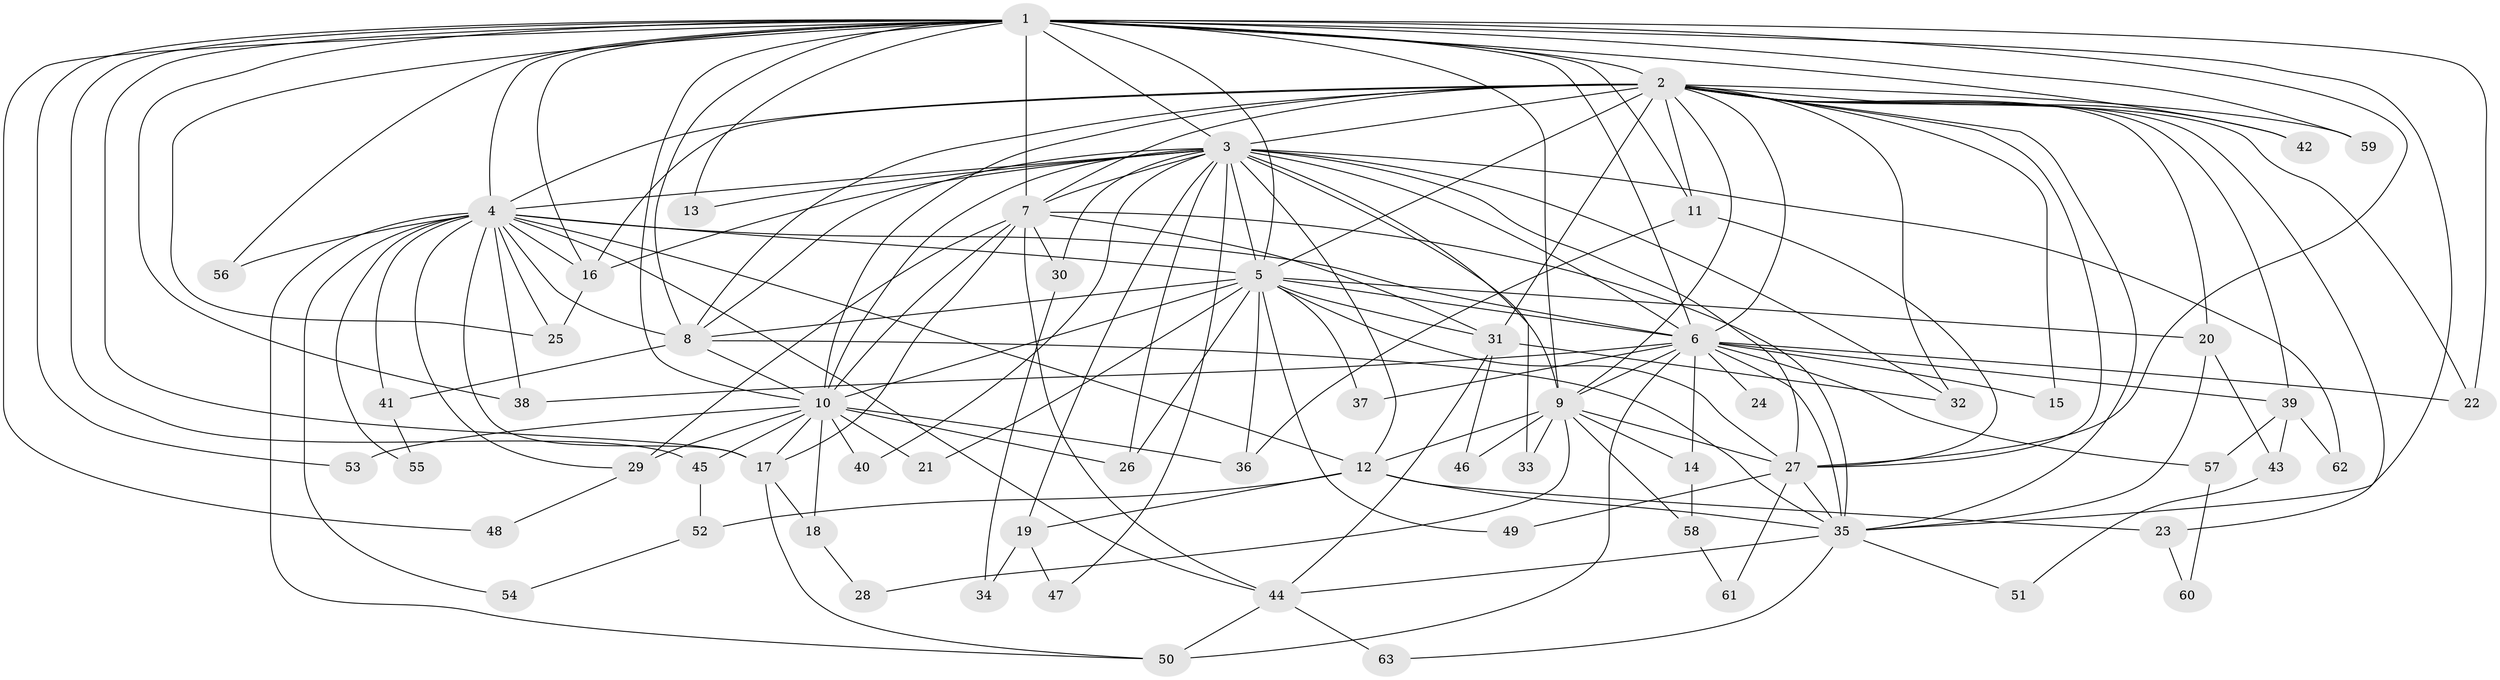 // original degree distribution, {21: 0.008, 30: 0.008, 23: 0.008, 16: 0.016, 24: 0.016, 22: 0.024, 4: 0.08, 3: 0.248, 2: 0.496, 8: 0.016, 5: 0.048, 7: 0.024, 6: 0.008}
// Generated by graph-tools (version 1.1) at 2025/49/03/04/25 22:49:46]
// undirected, 63 vertices, 165 edges
graph export_dot {
  node [color=gray90,style=filled];
  1;
  2;
  3;
  4;
  5;
  6;
  7;
  8;
  9;
  10;
  11;
  12;
  13;
  14;
  15;
  16;
  17;
  18;
  19;
  20;
  21;
  22;
  23;
  24;
  25;
  26;
  27;
  28;
  29;
  30;
  31;
  32;
  33;
  34;
  35;
  36;
  37;
  38;
  39;
  40;
  41;
  42;
  43;
  44;
  45;
  46;
  47;
  48;
  49;
  50;
  51;
  52;
  53;
  54;
  55;
  56;
  57;
  58;
  59;
  60;
  61;
  62;
  63;
  1 -- 2 [weight=4.0];
  1 -- 3 [weight=4.0];
  1 -- 4 [weight=2.0];
  1 -- 5 [weight=4.0];
  1 -- 6 [weight=2.0];
  1 -- 7 [weight=11.0];
  1 -- 8 [weight=1.0];
  1 -- 9 [weight=1.0];
  1 -- 10 [weight=1.0];
  1 -- 11 [weight=1.0];
  1 -- 13 [weight=3.0];
  1 -- 16 [weight=1.0];
  1 -- 17 [weight=1.0];
  1 -- 22 [weight=1.0];
  1 -- 25 [weight=1.0];
  1 -- 27 [weight=1.0];
  1 -- 35 [weight=1.0];
  1 -- 38 [weight=1.0];
  1 -- 42 [weight=1.0];
  1 -- 45 [weight=1.0];
  1 -- 48 [weight=1.0];
  1 -- 53 [weight=1.0];
  1 -- 56 [weight=1.0];
  1 -- 59 [weight=1.0];
  2 -- 3 [weight=4.0];
  2 -- 4 [weight=2.0];
  2 -- 5 [weight=4.0];
  2 -- 6 [weight=2.0];
  2 -- 7 [weight=1.0];
  2 -- 8 [weight=9.0];
  2 -- 9 [weight=1.0];
  2 -- 10 [weight=1.0];
  2 -- 11 [weight=1.0];
  2 -- 15 [weight=2.0];
  2 -- 16 [weight=1.0];
  2 -- 20 [weight=1.0];
  2 -- 22 [weight=1.0];
  2 -- 23 [weight=1.0];
  2 -- 27 [weight=1.0];
  2 -- 31 [weight=1.0];
  2 -- 32 [weight=1.0];
  2 -- 35 [weight=1.0];
  2 -- 39 [weight=1.0];
  2 -- 42 [weight=2.0];
  2 -- 59 [weight=1.0];
  3 -- 4 [weight=3.0];
  3 -- 5 [weight=4.0];
  3 -- 6 [weight=3.0];
  3 -- 7 [weight=1.0];
  3 -- 8 [weight=1.0];
  3 -- 9 [weight=1.0];
  3 -- 10 [weight=1.0];
  3 -- 12 [weight=1.0];
  3 -- 13 [weight=1.0];
  3 -- 16 [weight=1.0];
  3 -- 19 [weight=1.0];
  3 -- 26 [weight=1.0];
  3 -- 27 [weight=1.0];
  3 -- 30 [weight=1.0];
  3 -- 32 [weight=1.0];
  3 -- 33 [weight=1.0];
  3 -- 40 [weight=1.0];
  3 -- 47 [weight=1.0];
  3 -- 62 [weight=1.0];
  4 -- 5 [weight=2.0];
  4 -- 6 [weight=1.0];
  4 -- 8 [weight=1.0];
  4 -- 12 [weight=1.0];
  4 -- 16 [weight=1.0];
  4 -- 17 [weight=1.0];
  4 -- 25 [weight=1.0];
  4 -- 29 [weight=1.0];
  4 -- 38 [weight=1.0];
  4 -- 41 [weight=1.0];
  4 -- 44 [weight=1.0];
  4 -- 50 [weight=1.0];
  4 -- 54 [weight=1.0];
  4 -- 55 [weight=1.0];
  4 -- 56 [weight=1.0];
  5 -- 6 [weight=2.0];
  5 -- 8 [weight=1.0];
  5 -- 10 [weight=7.0];
  5 -- 20 [weight=2.0];
  5 -- 21 [weight=1.0];
  5 -- 26 [weight=1.0];
  5 -- 27 [weight=1.0];
  5 -- 31 [weight=1.0];
  5 -- 36 [weight=1.0];
  5 -- 37 [weight=2.0];
  5 -- 49 [weight=1.0];
  6 -- 9 [weight=2.0];
  6 -- 14 [weight=1.0];
  6 -- 15 [weight=1.0];
  6 -- 22 [weight=1.0];
  6 -- 24 [weight=1.0];
  6 -- 35 [weight=1.0];
  6 -- 37 [weight=1.0];
  6 -- 38 [weight=1.0];
  6 -- 39 [weight=1.0];
  6 -- 50 [weight=1.0];
  6 -- 57 [weight=1.0];
  7 -- 10 [weight=2.0];
  7 -- 17 [weight=1.0];
  7 -- 29 [weight=1.0];
  7 -- 30 [weight=1.0];
  7 -- 31 [weight=1.0];
  7 -- 35 [weight=1.0];
  7 -- 44 [weight=1.0];
  8 -- 10 [weight=1.0];
  8 -- 35 [weight=1.0];
  8 -- 41 [weight=1.0];
  9 -- 12 [weight=1.0];
  9 -- 14 [weight=1.0];
  9 -- 27 [weight=1.0];
  9 -- 28 [weight=1.0];
  9 -- 33 [weight=1.0];
  9 -- 46 [weight=1.0];
  9 -- 58 [weight=1.0];
  10 -- 17 [weight=1.0];
  10 -- 18 [weight=1.0];
  10 -- 21 [weight=1.0];
  10 -- 26 [weight=2.0];
  10 -- 29 [weight=2.0];
  10 -- 36 [weight=1.0];
  10 -- 40 [weight=1.0];
  10 -- 45 [weight=1.0];
  10 -- 53 [weight=1.0];
  11 -- 27 [weight=1.0];
  11 -- 36 [weight=1.0];
  12 -- 19 [weight=1.0];
  12 -- 23 [weight=1.0];
  12 -- 35 [weight=1.0];
  12 -- 52 [weight=1.0];
  14 -- 58 [weight=1.0];
  16 -- 25 [weight=1.0];
  17 -- 18 [weight=1.0];
  17 -- 50 [weight=1.0];
  18 -- 28 [weight=1.0];
  19 -- 34 [weight=1.0];
  19 -- 47 [weight=1.0];
  20 -- 35 [weight=1.0];
  20 -- 43 [weight=1.0];
  23 -- 60 [weight=1.0];
  27 -- 35 [weight=1.0];
  27 -- 49 [weight=1.0];
  27 -- 61 [weight=1.0];
  29 -- 48 [weight=1.0];
  30 -- 34 [weight=1.0];
  31 -- 32 [weight=2.0];
  31 -- 44 [weight=1.0];
  31 -- 46 [weight=1.0];
  35 -- 44 [weight=1.0];
  35 -- 51 [weight=1.0];
  35 -- 63 [weight=1.0];
  39 -- 43 [weight=1.0];
  39 -- 57 [weight=1.0];
  39 -- 62 [weight=1.0];
  41 -- 55 [weight=1.0];
  43 -- 51 [weight=1.0];
  44 -- 50 [weight=1.0];
  44 -- 63 [weight=1.0];
  45 -- 52 [weight=1.0];
  52 -- 54 [weight=1.0];
  57 -- 60 [weight=1.0];
  58 -- 61 [weight=1.0];
}

